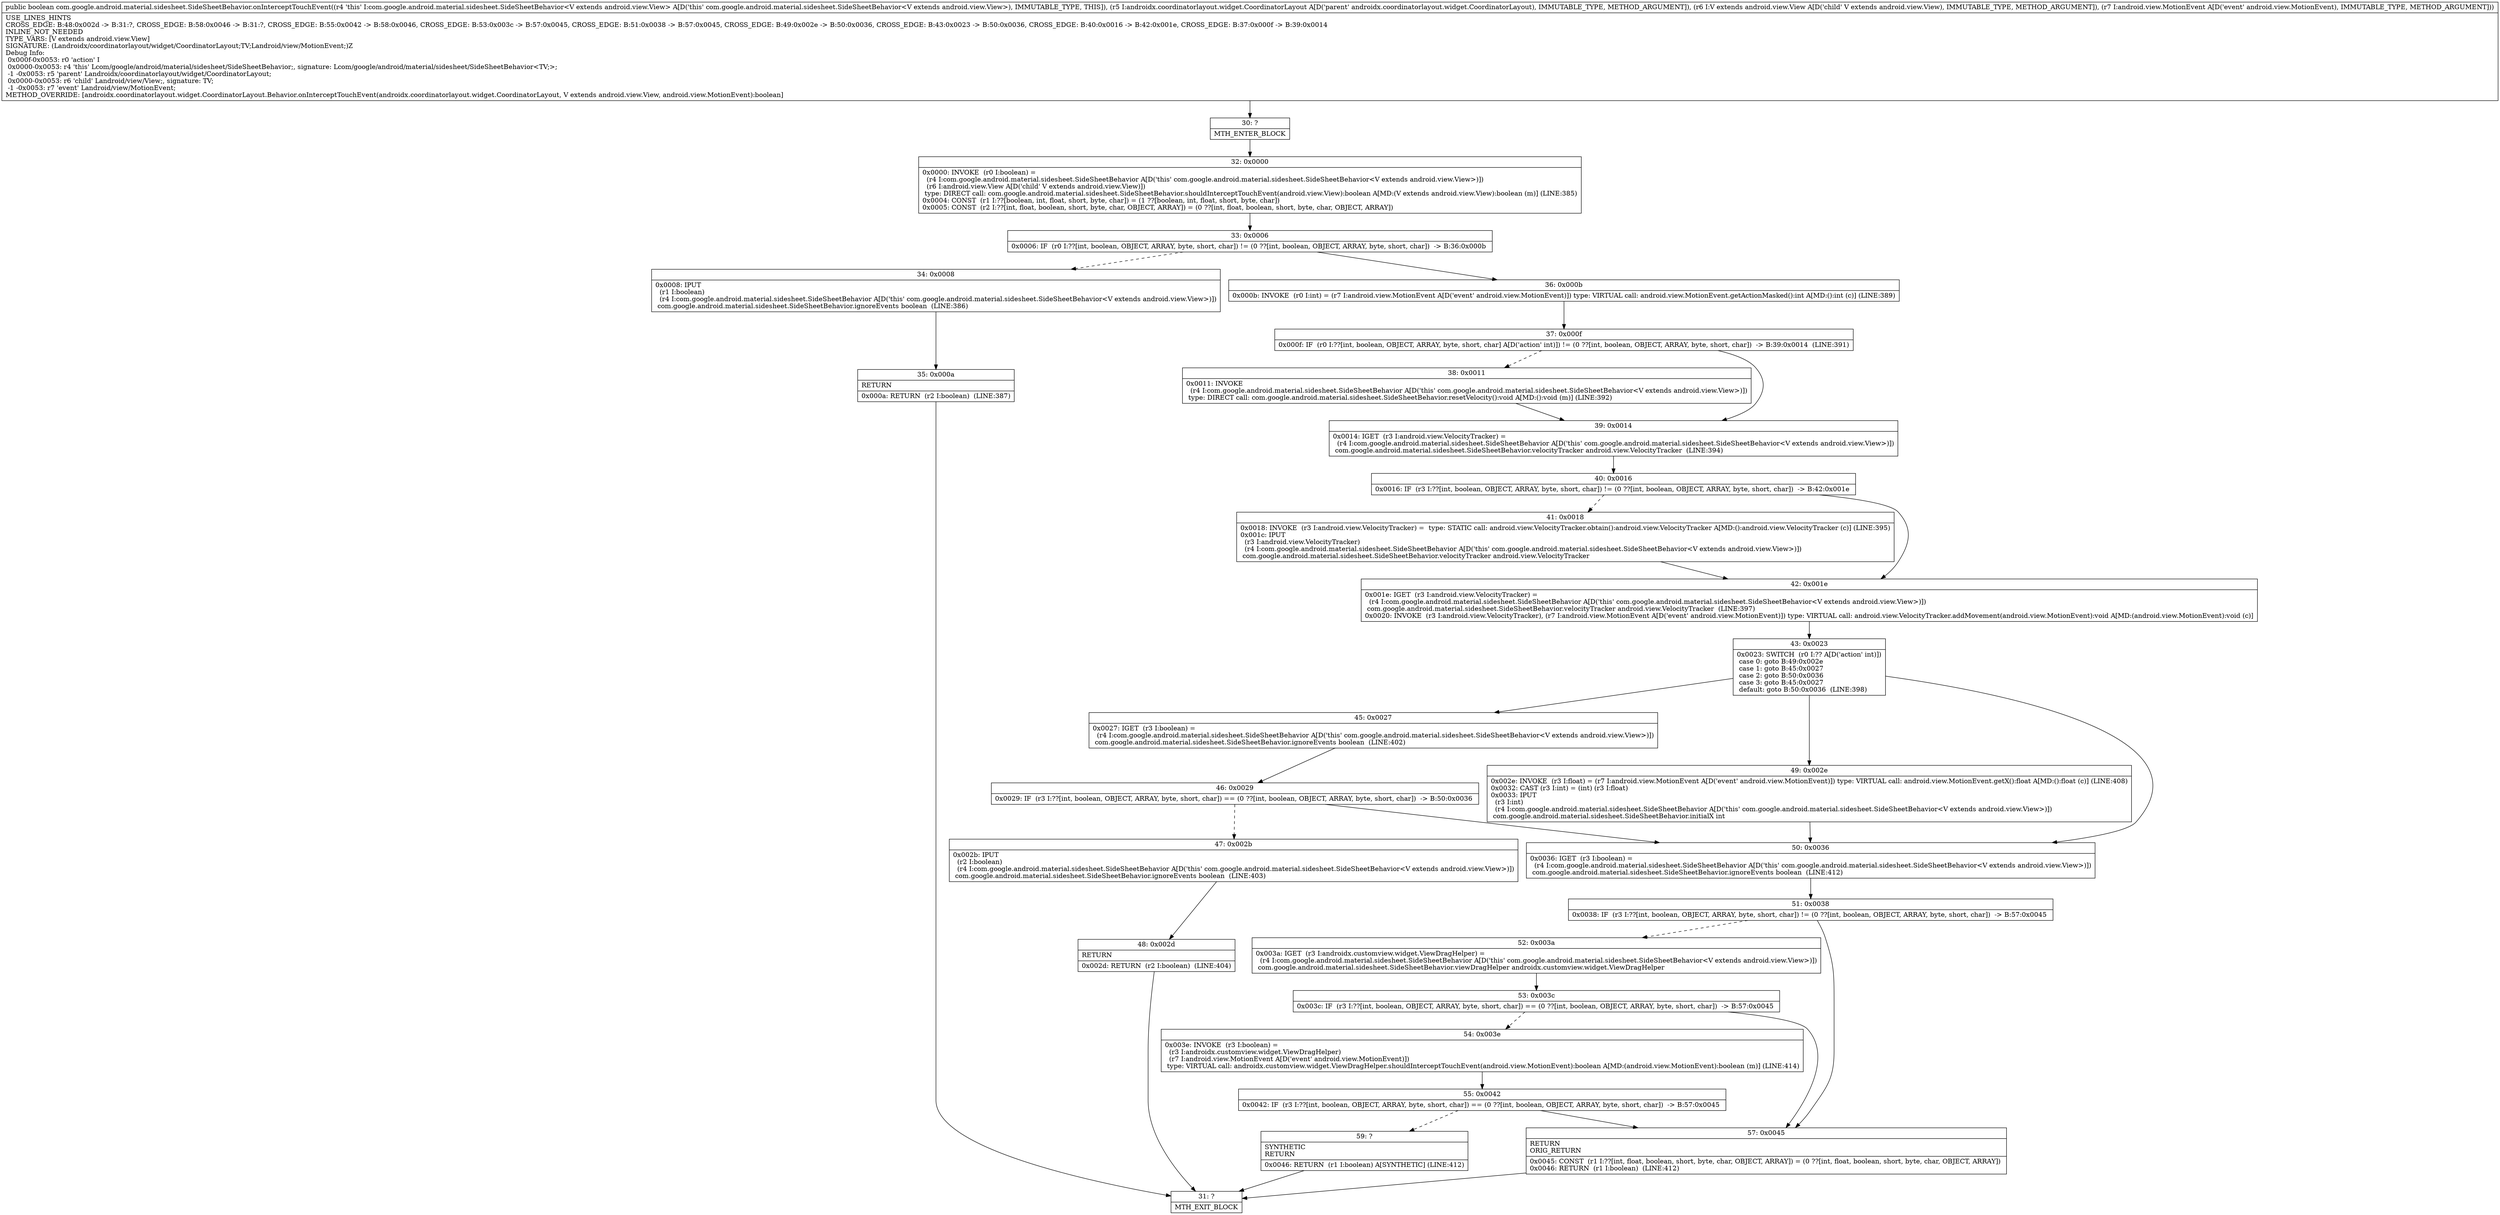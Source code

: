 digraph "CFG forcom.google.android.material.sidesheet.SideSheetBehavior.onInterceptTouchEvent(Landroidx\/coordinatorlayout\/widget\/CoordinatorLayout;Landroid\/view\/View;Landroid\/view\/MotionEvent;)Z" {
Node_30 [shape=record,label="{30\:\ ?|MTH_ENTER_BLOCK\l}"];
Node_32 [shape=record,label="{32\:\ 0x0000|0x0000: INVOKE  (r0 I:boolean) = \l  (r4 I:com.google.android.material.sidesheet.SideSheetBehavior A[D('this' com.google.android.material.sidesheet.SideSheetBehavior\<V extends android.view.View\>)])\l  (r6 I:android.view.View A[D('child' V extends android.view.View)])\l type: DIRECT call: com.google.android.material.sidesheet.SideSheetBehavior.shouldInterceptTouchEvent(android.view.View):boolean A[MD:(V extends android.view.View):boolean (m)] (LINE:385)\l0x0004: CONST  (r1 I:??[boolean, int, float, short, byte, char]) = (1 ??[boolean, int, float, short, byte, char]) \l0x0005: CONST  (r2 I:??[int, float, boolean, short, byte, char, OBJECT, ARRAY]) = (0 ??[int, float, boolean, short, byte, char, OBJECT, ARRAY]) \l}"];
Node_33 [shape=record,label="{33\:\ 0x0006|0x0006: IF  (r0 I:??[int, boolean, OBJECT, ARRAY, byte, short, char]) != (0 ??[int, boolean, OBJECT, ARRAY, byte, short, char])  \-\> B:36:0x000b \l}"];
Node_34 [shape=record,label="{34\:\ 0x0008|0x0008: IPUT  \l  (r1 I:boolean)\l  (r4 I:com.google.android.material.sidesheet.SideSheetBehavior A[D('this' com.google.android.material.sidesheet.SideSheetBehavior\<V extends android.view.View\>)])\l com.google.android.material.sidesheet.SideSheetBehavior.ignoreEvents boolean  (LINE:386)\l}"];
Node_35 [shape=record,label="{35\:\ 0x000a|RETURN\l|0x000a: RETURN  (r2 I:boolean)  (LINE:387)\l}"];
Node_31 [shape=record,label="{31\:\ ?|MTH_EXIT_BLOCK\l}"];
Node_36 [shape=record,label="{36\:\ 0x000b|0x000b: INVOKE  (r0 I:int) = (r7 I:android.view.MotionEvent A[D('event' android.view.MotionEvent)]) type: VIRTUAL call: android.view.MotionEvent.getActionMasked():int A[MD:():int (c)] (LINE:389)\l}"];
Node_37 [shape=record,label="{37\:\ 0x000f|0x000f: IF  (r0 I:??[int, boolean, OBJECT, ARRAY, byte, short, char] A[D('action' int)]) != (0 ??[int, boolean, OBJECT, ARRAY, byte, short, char])  \-\> B:39:0x0014  (LINE:391)\l}"];
Node_38 [shape=record,label="{38\:\ 0x0011|0x0011: INVOKE  \l  (r4 I:com.google.android.material.sidesheet.SideSheetBehavior A[D('this' com.google.android.material.sidesheet.SideSheetBehavior\<V extends android.view.View\>)])\l type: DIRECT call: com.google.android.material.sidesheet.SideSheetBehavior.resetVelocity():void A[MD:():void (m)] (LINE:392)\l}"];
Node_39 [shape=record,label="{39\:\ 0x0014|0x0014: IGET  (r3 I:android.view.VelocityTracker) = \l  (r4 I:com.google.android.material.sidesheet.SideSheetBehavior A[D('this' com.google.android.material.sidesheet.SideSheetBehavior\<V extends android.view.View\>)])\l com.google.android.material.sidesheet.SideSheetBehavior.velocityTracker android.view.VelocityTracker  (LINE:394)\l}"];
Node_40 [shape=record,label="{40\:\ 0x0016|0x0016: IF  (r3 I:??[int, boolean, OBJECT, ARRAY, byte, short, char]) != (0 ??[int, boolean, OBJECT, ARRAY, byte, short, char])  \-\> B:42:0x001e \l}"];
Node_41 [shape=record,label="{41\:\ 0x0018|0x0018: INVOKE  (r3 I:android.view.VelocityTracker) =  type: STATIC call: android.view.VelocityTracker.obtain():android.view.VelocityTracker A[MD:():android.view.VelocityTracker (c)] (LINE:395)\l0x001c: IPUT  \l  (r3 I:android.view.VelocityTracker)\l  (r4 I:com.google.android.material.sidesheet.SideSheetBehavior A[D('this' com.google.android.material.sidesheet.SideSheetBehavior\<V extends android.view.View\>)])\l com.google.android.material.sidesheet.SideSheetBehavior.velocityTracker android.view.VelocityTracker \l}"];
Node_42 [shape=record,label="{42\:\ 0x001e|0x001e: IGET  (r3 I:android.view.VelocityTracker) = \l  (r4 I:com.google.android.material.sidesheet.SideSheetBehavior A[D('this' com.google.android.material.sidesheet.SideSheetBehavior\<V extends android.view.View\>)])\l com.google.android.material.sidesheet.SideSheetBehavior.velocityTracker android.view.VelocityTracker  (LINE:397)\l0x0020: INVOKE  (r3 I:android.view.VelocityTracker), (r7 I:android.view.MotionEvent A[D('event' android.view.MotionEvent)]) type: VIRTUAL call: android.view.VelocityTracker.addMovement(android.view.MotionEvent):void A[MD:(android.view.MotionEvent):void (c)]\l}"];
Node_43 [shape=record,label="{43\:\ 0x0023|0x0023: SWITCH  (r0 I:?? A[D('action' int)])\l case 0: goto B:49:0x002e\l case 1: goto B:45:0x0027\l case 2: goto B:50:0x0036\l case 3: goto B:45:0x0027\l default: goto B:50:0x0036  (LINE:398)\l}"];
Node_45 [shape=record,label="{45\:\ 0x0027|0x0027: IGET  (r3 I:boolean) = \l  (r4 I:com.google.android.material.sidesheet.SideSheetBehavior A[D('this' com.google.android.material.sidesheet.SideSheetBehavior\<V extends android.view.View\>)])\l com.google.android.material.sidesheet.SideSheetBehavior.ignoreEvents boolean  (LINE:402)\l}"];
Node_46 [shape=record,label="{46\:\ 0x0029|0x0029: IF  (r3 I:??[int, boolean, OBJECT, ARRAY, byte, short, char]) == (0 ??[int, boolean, OBJECT, ARRAY, byte, short, char])  \-\> B:50:0x0036 \l}"];
Node_47 [shape=record,label="{47\:\ 0x002b|0x002b: IPUT  \l  (r2 I:boolean)\l  (r4 I:com.google.android.material.sidesheet.SideSheetBehavior A[D('this' com.google.android.material.sidesheet.SideSheetBehavior\<V extends android.view.View\>)])\l com.google.android.material.sidesheet.SideSheetBehavior.ignoreEvents boolean  (LINE:403)\l}"];
Node_48 [shape=record,label="{48\:\ 0x002d|RETURN\l|0x002d: RETURN  (r2 I:boolean)  (LINE:404)\l}"];
Node_49 [shape=record,label="{49\:\ 0x002e|0x002e: INVOKE  (r3 I:float) = (r7 I:android.view.MotionEvent A[D('event' android.view.MotionEvent)]) type: VIRTUAL call: android.view.MotionEvent.getX():float A[MD:():float (c)] (LINE:408)\l0x0032: CAST (r3 I:int) = (int) (r3 I:float) \l0x0033: IPUT  \l  (r3 I:int)\l  (r4 I:com.google.android.material.sidesheet.SideSheetBehavior A[D('this' com.google.android.material.sidesheet.SideSheetBehavior\<V extends android.view.View\>)])\l com.google.android.material.sidesheet.SideSheetBehavior.initialX int \l}"];
Node_50 [shape=record,label="{50\:\ 0x0036|0x0036: IGET  (r3 I:boolean) = \l  (r4 I:com.google.android.material.sidesheet.SideSheetBehavior A[D('this' com.google.android.material.sidesheet.SideSheetBehavior\<V extends android.view.View\>)])\l com.google.android.material.sidesheet.SideSheetBehavior.ignoreEvents boolean  (LINE:412)\l}"];
Node_51 [shape=record,label="{51\:\ 0x0038|0x0038: IF  (r3 I:??[int, boolean, OBJECT, ARRAY, byte, short, char]) != (0 ??[int, boolean, OBJECT, ARRAY, byte, short, char])  \-\> B:57:0x0045 \l}"];
Node_52 [shape=record,label="{52\:\ 0x003a|0x003a: IGET  (r3 I:androidx.customview.widget.ViewDragHelper) = \l  (r4 I:com.google.android.material.sidesheet.SideSheetBehavior A[D('this' com.google.android.material.sidesheet.SideSheetBehavior\<V extends android.view.View\>)])\l com.google.android.material.sidesheet.SideSheetBehavior.viewDragHelper androidx.customview.widget.ViewDragHelper \l}"];
Node_53 [shape=record,label="{53\:\ 0x003c|0x003c: IF  (r3 I:??[int, boolean, OBJECT, ARRAY, byte, short, char]) == (0 ??[int, boolean, OBJECT, ARRAY, byte, short, char])  \-\> B:57:0x0045 \l}"];
Node_54 [shape=record,label="{54\:\ 0x003e|0x003e: INVOKE  (r3 I:boolean) = \l  (r3 I:androidx.customview.widget.ViewDragHelper)\l  (r7 I:android.view.MotionEvent A[D('event' android.view.MotionEvent)])\l type: VIRTUAL call: androidx.customview.widget.ViewDragHelper.shouldInterceptTouchEvent(android.view.MotionEvent):boolean A[MD:(android.view.MotionEvent):boolean (m)] (LINE:414)\l}"];
Node_55 [shape=record,label="{55\:\ 0x0042|0x0042: IF  (r3 I:??[int, boolean, OBJECT, ARRAY, byte, short, char]) == (0 ??[int, boolean, OBJECT, ARRAY, byte, short, char])  \-\> B:57:0x0045 \l}"];
Node_59 [shape=record,label="{59\:\ ?|SYNTHETIC\lRETURN\l|0x0046: RETURN  (r1 I:boolean) A[SYNTHETIC] (LINE:412)\l}"];
Node_57 [shape=record,label="{57\:\ 0x0045|RETURN\lORIG_RETURN\l|0x0045: CONST  (r1 I:??[int, float, boolean, short, byte, char, OBJECT, ARRAY]) = (0 ??[int, float, boolean, short, byte, char, OBJECT, ARRAY]) \l0x0046: RETURN  (r1 I:boolean)  (LINE:412)\l}"];
MethodNode[shape=record,label="{public boolean com.google.android.material.sidesheet.SideSheetBehavior.onInterceptTouchEvent((r4 'this' I:com.google.android.material.sidesheet.SideSheetBehavior\<V extends android.view.View\> A[D('this' com.google.android.material.sidesheet.SideSheetBehavior\<V extends android.view.View\>), IMMUTABLE_TYPE, THIS]), (r5 I:androidx.coordinatorlayout.widget.CoordinatorLayout A[D('parent' androidx.coordinatorlayout.widget.CoordinatorLayout), IMMUTABLE_TYPE, METHOD_ARGUMENT]), (r6 I:V extends android.view.View A[D('child' V extends android.view.View), IMMUTABLE_TYPE, METHOD_ARGUMENT]), (r7 I:android.view.MotionEvent A[D('event' android.view.MotionEvent), IMMUTABLE_TYPE, METHOD_ARGUMENT]))  | USE_LINES_HINTS\lCROSS_EDGE: B:48:0x002d \-\> B:31:?, CROSS_EDGE: B:58:0x0046 \-\> B:31:?, CROSS_EDGE: B:55:0x0042 \-\> B:58:0x0046, CROSS_EDGE: B:53:0x003c \-\> B:57:0x0045, CROSS_EDGE: B:51:0x0038 \-\> B:57:0x0045, CROSS_EDGE: B:49:0x002e \-\> B:50:0x0036, CROSS_EDGE: B:43:0x0023 \-\> B:50:0x0036, CROSS_EDGE: B:40:0x0016 \-\> B:42:0x001e, CROSS_EDGE: B:37:0x000f \-\> B:39:0x0014\lINLINE_NOT_NEEDED\lTYPE_VARS: [V extends android.view.View]\lSIGNATURE: (Landroidx\/coordinatorlayout\/widget\/CoordinatorLayout;TV;Landroid\/view\/MotionEvent;)Z\lDebug Info:\l  0x000f\-0x0053: r0 'action' I\l  0x0000\-0x0053: r4 'this' Lcom\/google\/android\/material\/sidesheet\/SideSheetBehavior;, signature: Lcom\/google\/android\/material\/sidesheet\/SideSheetBehavior\<TV;\>;\l  \-1 \-0x0053: r5 'parent' Landroidx\/coordinatorlayout\/widget\/CoordinatorLayout;\l  0x0000\-0x0053: r6 'child' Landroid\/view\/View;, signature: TV;\l  \-1 \-0x0053: r7 'event' Landroid\/view\/MotionEvent;\lMETHOD_OVERRIDE: [androidx.coordinatorlayout.widget.CoordinatorLayout.Behavior.onInterceptTouchEvent(androidx.coordinatorlayout.widget.CoordinatorLayout, V extends android.view.View, android.view.MotionEvent):boolean]\l}"];
MethodNode -> Node_30;Node_30 -> Node_32;
Node_32 -> Node_33;
Node_33 -> Node_34[style=dashed];
Node_33 -> Node_36;
Node_34 -> Node_35;
Node_35 -> Node_31;
Node_36 -> Node_37;
Node_37 -> Node_38[style=dashed];
Node_37 -> Node_39;
Node_38 -> Node_39;
Node_39 -> Node_40;
Node_40 -> Node_41[style=dashed];
Node_40 -> Node_42;
Node_41 -> Node_42;
Node_42 -> Node_43;
Node_43 -> Node_45;
Node_43 -> Node_49;
Node_43 -> Node_50;
Node_45 -> Node_46;
Node_46 -> Node_47[style=dashed];
Node_46 -> Node_50;
Node_47 -> Node_48;
Node_48 -> Node_31;
Node_49 -> Node_50;
Node_50 -> Node_51;
Node_51 -> Node_52[style=dashed];
Node_51 -> Node_57;
Node_52 -> Node_53;
Node_53 -> Node_54[style=dashed];
Node_53 -> Node_57;
Node_54 -> Node_55;
Node_55 -> Node_57;
Node_55 -> Node_59[style=dashed];
Node_59 -> Node_31;
Node_57 -> Node_31;
}

